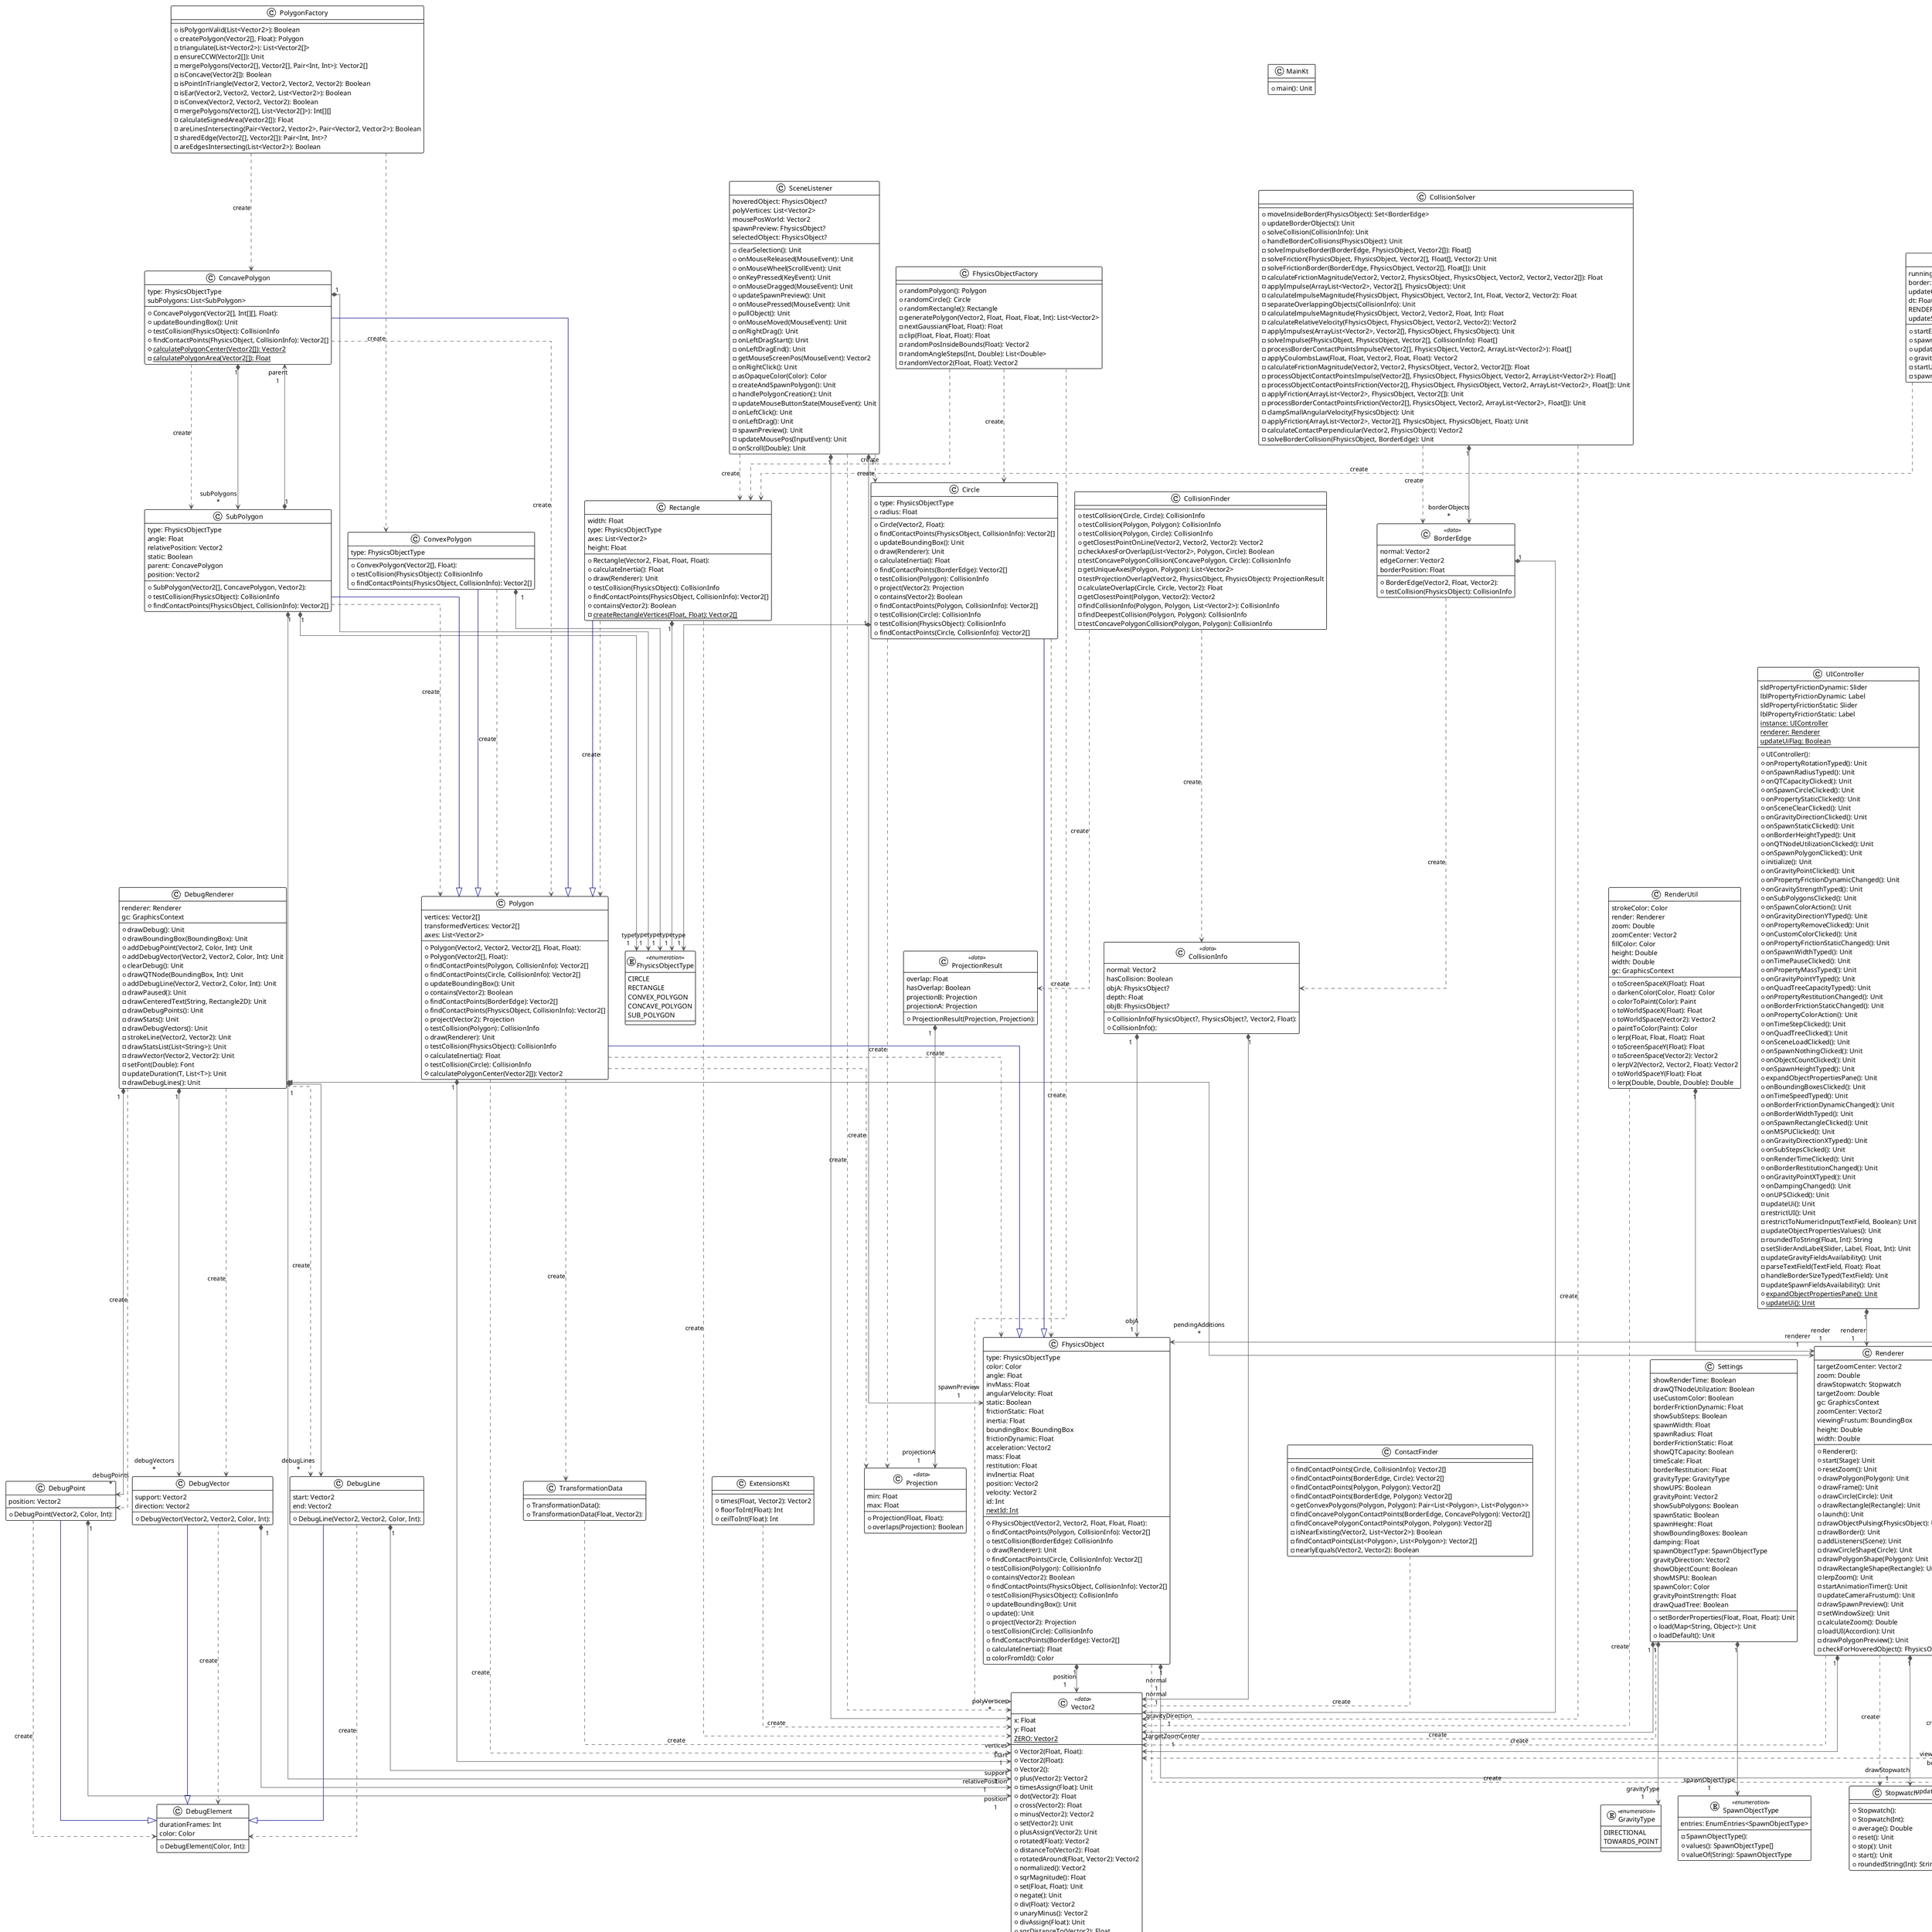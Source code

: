 @startuml

!theme plain
top to bottom direction
skinparam linetype ortho

class Circle {
    + type: FhysicsObjectType
    + radius: Float
    + Circle(Vector2, Float):
    + findContactPoints(FhysicsObject, CollisionInfo): Vector2[]
    + updateBoundingBox(): Unit
    + draw(Renderer): Unit
    + calculateInertia(): Float
    + findContactPoints(BorderEdge): Vector2[]
    + testCollision(Polygon): CollisionInfo
    + project(Vector2): Projection
    + contains(Vector2): Boolean
    + findContactPoints(Polygon, CollisionInfo): Vector2[]
    + testCollision(Circle): CollisionInfo
    + testCollision(FhysicsObject): CollisionInfo
    + findContactPoints(Circle, CollisionInfo): Vector2[]
}

class CollisionFinder {
    + testCollision(Circle, Circle): CollisionInfo
    + testCollision(Polygon, Polygon): CollisionInfo
    + testCollision(Polygon, Circle): CollisionInfo
    + getClosestPointOnLine(Vector2, Vector2, Vector2): Vector2
    - checkAxesForOverlap(List<Vector2>, Polygon, Circle): Boolean
    - testConcavePolygonCollision(ConcavePolygon, Circle): CollisionInfo
    - getUniqueAxes(Polygon, Polygon): List<Vector2>
    - testProjectionOverlap(Vector2, FhysicsObject, FhysicsObject): ProjectionResult
    - calculateOverlap(Circle, Circle, Vector2): Float
    - getClosestPoint(Polygon, Vector2): Vector2
    - findCollisionInfo(Polygon, Polygon, List<Vector2>): CollisionInfo
    - findDeepestCollision(Polygon, Polygon): CollisionInfo
    - testConcavePolygonCollision(Polygon, Polygon): CollisionInfo
}

class CollisionSolver {
    + moveInsideBorder(FhysicsObject): Set<BorderEdge>
    + updateBorderObjects(): Unit
    + solveCollision(CollisionInfo): Unit
    + handleBorderCollisions(FhysicsObject): Unit
    - solveImpulseBorder(BorderEdge, FhysicsObject, Vector2[]): Float[]
    - solveFriction(FhysicsObject, FhysicsObject, Vector2[], Float[], Vector2): Unit
    - solveFrictionBorder(BorderEdge, FhysicsObject, Vector2[], Float[]): Unit
    - calculateFrictionMagnitude(Vector2, Vector2, FhysicsObject, FhysicsObject, Vector2, Vector2, Vector2[]): Float
    - applyImpulse(ArrayList<Vector2>, Vector2[], FhysicsObject): Unit
    - calculateImpulseMagnitude(FhysicsObject, FhysicsObject, Vector2, Int, Float, Vector2, Vector2): Float
    - separateOverlappingObjects(CollisionInfo): Unit
    - calculateImpulseMagnitude(FhysicsObject, Vector2, Vector2, Float, Int): Float
    - calculateRelativeVelocity(FhysicsObject, FhysicsObject, Vector2, Vector2): Vector2
    - applyImpulses(ArrayList<Vector2>, Vector2[], FhysicsObject, FhysicsObject): Unit
    - solveImpulse(FhysicsObject, FhysicsObject, Vector2[], CollisionInfo): Float[]
    - processBorderContactPointsImpulse(Vector2[], FhysicsObject, Vector2, ArrayList<Vector2>): Float[]
    - applyCoulombsLaw(Float, Float, Vector2, Float, Float): Vector2
    - calculateFrictionMagnitude(Vector2, Vector2, FhysicsObject, Vector2, Vector2[]): Float
    - processObjectContactPointsImpulse(Vector2[], FhysicsObject, FhysicsObject, Vector2, ArrayList<Vector2>): Float[]
    - processObjectContactPointsFriction(Vector2[], FhysicsObject, FhysicsObject, Vector2, ArrayList<Vector2>, Float[]): Unit
    - applyFriction(ArrayList<Vector2>, FhysicsObject, Vector2[]): Unit
    - processBorderContactPointsFriction(Vector2[], FhysicsObject, Vector2, ArrayList<Vector2>, Float[]): Unit
    - clampSmallAngularVelocity(FhysicsObject): Unit
    - applyFriction(ArrayList<Vector2>, Vector2[], FhysicsObject, FhysicsObject, Float): Unit
    - calculateContactPerpendicular(Vector2, FhysicsObject): Vector2
    - solveBorderCollision(FhysicsObject, BorderEdge): Unit
}

class ConcavePolygon {
    type: FhysicsObjectType
    subPolygons: List<SubPolygon>
    + ConcavePolygon(Vector2[], Int[][], Float):
    + updateBoundingBox(): Unit
    + testCollision(FhysicsObject): CollisionInfo
    + findContactPoints(FhysicsObject, CollisionInfo): Vector2[]
    {static} # calculatePolygonCenter(Vector2[]): Vector2
    {static} - calculatePolygonArea(Vector2[]): Float
}

class ContactFinder {
    + findContactPoints(Circle, CollisionInfo): Vector2[]
    + findContactPoints(BorderEdge, Circle): Vector2[]
    + findContactPoints(Polygon, Polygon): Vector2[]
    + findContactPoints(BorderEdge, Polygon): Vector2[]
    + getConvexPolygons(Polygon, Polygon): Pair<List<Polygon>, List<Polygon>>
    - findConcavePolygonContactPoints(BorderEdge, ConcavePolygon): Vector2[]
    - findConcavePolygonContactPoints(Polygon, Polygon): Vector2[]
    - isNearExisting(Vector2, List<Vector2>): Boolean
    - findContactPoints(List<Polygon>, List<Polygon>): Vector2[]
    - nearlyEquals(Vector2, Vector2): Boolean
}

class ConvexPolygon {
    type: FhysicsObjectType
    + ConvexPolygon(Vector2[], Float):
    + testCollision(FhysicsObject): CollisionInfo
    + findContactPoints(FhysicsObject, CollisionInfo): Vector2[]
}

class DebugElement {
    durationFrames: Int
    color: Color
    + DebugElement(Color, Int):
}

class DebugLine {
    start: Vector2
    end: Vector2
    + DebugLine(Vector2, Vector2, Color, Int):
}

class DebugPoint {
    position: Vector2
    + DebugPoint(Vector2, Color, Int):
}

class DebugRenderer {
   renderer: Renderer
   gc: GraphicsContext
    + drawDebug(): Unit
    + drawBoundingBox(BoundingBox): Unit
    + addDebugPoint(Vector2, Color, Int): Unit
    + addDebugVector(Vector2, Vector2, Color, Int): Unit
    + clearDebug(): Unit
    + drawQTNode(BoundingBox, Int): Unit
    + addDebugLine(Vector2, Vector2, Color, Int): Unit
    - drawPaused(): Unit
    - drawCenteredText(String, Rectangle2D): Unit
    - drawDebugPoints(): Unit
    - drawStats(): Unit
    - drawDebugVectors(): Unit
    - strokeLine(Vector2, Vector2): Unit
    - drawStatsList(List<String>): Unit
    - drawVector(Vector2, Vector2): Unit
    - setFont(Double): Font
    - updateDuration(T, List<T>): Unit
    - drawDebugLines(): Unit
}

class DebugVector {
    support: Vector2
    direction: Vector2
    + DebugVector(Vector2, Vector2, Color, Int):
}

class ExtensionsKt {
    + times(Float, Vector2): Vector2
    + floorToInt(Float): Int
    + ceilToInt(Float): Int
}

class FhysicsCore {
    running: Boolean
    border: BoundingBox
    updateCount: Int
    dt: Float
    RENDER_LOCK: ReentrantLock
    updateStopwatch: Stopwatch
    + startEverything(): Unit
    + spawn(FhysicsObject[]): List<FhysicsObject>
    + update(): Unit
    + gravityAt(Vector2): Vector2
    - startUpdateLoop(): Unit
    - spawn(List<FhysicsObject>): List<FhysicsObject>
}

class FhysicsObject {
    type: FhysicsObjectType
    color: Color
    angle: Float
    invMass: Float
    angularVelocity: Float
    static: Boolean
    frictionStatic: Float
    inertia: Float
    boundingBox: BoundingBox
    frictionDynamic: Float
    acceleration: Vector2
    mass: Float
    restitution: Float
    invInertia: Float
    position: Vector2
    velocity: Vector2
    id: Int
    {static} nextId: Int
    # FhysicsObject(Vector2, Vector2, Float, Float, Float):
    + findContactPoints(Polygon, CollisionInfo): Vector2[]
    + testCollision(BorderEdge): CollisionInfo
    + draw(Renderer): Unit
    + findContactPoints(Circle, CollisionInfo): Vector2[]
    + testCollision(Polygon): CollisionInfo
    + contains(Vector2): Boolean
    + findContactPoints(FhysicsObject, CollisionInfo): Vector2[]
    + testCollision(FhysicsObject): CollisionInfo
    + updateBoundingBox(): Unit
    + update(): Unit
    + project(Vector2): Projection
    + testCollision(Circle): CollisionInfo
    + findContactPoints(BorderEdge): Vector2[]
    + calculateInertia(): Float
    - colorFromId(): Color
}

class FhysicsObjectFactory {
    + randomPolygon(): Polygon
    + randomCircle(): Circle
    + randomRectangle(): Rectangle
    - generatePolygon(Vector2, Float, Float, Float, Int): List<Vector2>
    - nextGaussian(Float, Float): Float
    - clip(Float, Float, Float): Float
    - randomPosInsideBounds(Float): Vector2
    - randomAngleSteps(Int, Double): List<Double>
    - randomVector2(Float, Float): Vector2
}
enum FhysicsObjectType << enumeration >> {
    CIRCLE
    RECTANGLE
    CONVEX_POLYGON
    CONCAVE_POLYGON
    SUB_POLYGON
}
enum GravityType << enumeration >> {
    DIRECTIONAL
    TOWARDS_POINT
}

class IndexedFreeList<T> {
    + IndexedFreeList():
    + IndexedFreeList(T):
    + free(Int): Unit
    + clear(): Unit
    + get(Int): T
    + capacity(): Int
    + usedCount(): Int
    + iterator(): Iterator<T>
    + add(T): Int
    + indexOf(T): Int
}

class MainKt {
    + main(): Unit
}

class PerformanceTester {
    + testPerformanceAverage(List<PerformanceTestScenario>, File, Int, Int): List<PerformanceTestResult>
    + testPerformance(List<PerformanceTestScenario>, Int): List<PerformanceTestResult>
    {static} + randomPhysicsScenarioSetup(String, () -> List<FhysicsObject>, BoundingBox): PerformanceTestScenario
    {static} + idealPhysicsScenarioSetup(String, () -> List<FhysicsObject>, BoundingBox): PerformanceTestScenario
}

class PerformanceTesterKt {
    + parseArgs(String[]): Triple<Int, Int, Int>
    + main(String[]): Unit
}

class Polygon {
    vertices: Vector2[]
    transformedVertices: Vector2[]
    axes: List<Vector2>
    + Polygon(Vector2, Vector2, Vector2[], Float, Float):
    + Polygon(Vector2[], Float):
    + findContactPoints(Polygon, CollisionInfo): Vector2[]
    + findContactPoints(Circle, CollisionInfo): Vector2[]
    + updateBoundingBox(): Unit
    + contains(Vector2): Boolean
    + findContactPoints(BorderEdge): Vector2[]
    + findContactPoints(FhysicsObject, CollisionInfo): Vector2[]
    + project(Vector2): Projection
    + testCollision(Polygon): CollisionInfo
    + draw(Renderer): Unit
    + testCollision(FhysicsObject): CollisionInfo
    + calculateInertia(): Float
    + testCollision(Circle): CollisionInfo
    # calculatePolygonCenter(Vector2[]): Vector2
}

class PolygonFactory {
    + isPolygonValid(List<Vector2>): Boolean
    + createPolygon(Vector2[], Float): Polygon
    - triangulate(List<Vector2>): List<Vector2[]>
    - ensureCCW(Vector2[]): Unit
    - mergePolygons(Vector2[], Vector2[], Pair<Int, Int>): Vector2[]
    - isConcave(Vector2[]): Boolean
    - isPointInTriangle(Vector2, Vector2, Vector2, Vector2): Boolean
    - isEar(Vector2, Vector2, Vector2, List<Vector2>): Boolean
    - isConvex(Vector2, Vector2, Vector2): Boolean
    - mergePolygons(Vector2[], List<Vector2[]>): Int[][]
    - calculateSignedArea(Vector2[]): Float
    - areLinesIntersecting(Pair<Vector2, Vector2>, Pair<Vector2, Vector2>): Boolean
    - sharedEdge(Vector2[], Vector2[]): Pair<Int, Int>?
    - areEdgesIntersecting(List<Vector2>): Boolean
}

class QTDebugHelper {
    root: QTNode
    + getChildren(QTNode): QTNode[]
    + printTree(): Unit
    - addChildNodesToCollection(Int, Collection<QTNode>): Unit
    - getChildNodes(QTNode): List<QTNode>
    - printTree(QTNode, String, Boolean): Unit
    - printlnNode(QTNode): Unit
}

class QuadTree {
    objectCount: Int
    clearFlag: Boolean
    rebuildFlag: Boolean
    capacity: Int
    pendingRemovals: List<FhysicsObject>
    + update(): Unit
    + insert(FhysicsObject): Unit
    + query(Vector2): FhysicsObject?
    + rebuild(): Unit
    + clear(): Unit
    + shutdownThreadPool(): Unit
    + processPendingOperations(): Unit
    + getObjectCountInChildren(QTNode): Int
    + remove(FhysicsObject): Unit
    + drawObjects(Renderer): Unit
    + drawNodes(BoundingBox): Unit
    - insertPending(): Unit
    - removeIteratively(FhysicsObject): Unit
    - insertOverlappingObjects(QTNode, QTNode): Unit
    - updateFhysicsObjects(List<FhysicsObject>): Unit
    - removePending(): Unit
    - shouldSplitNode(QTNode): Boolean
    - totalRebuild(): Unit
    - getLeafNode(Vector2): QTNode
    - queryLeafObjects(QTNode, Vector2): FhysicsObject?
    - tryCollapseBranch(QTNode): Unit
    - moveObjectsToChildren(QTNode, Int): Unit
    - addNotContainedToList(QTNode, List<FhysicsObject>): Unit
    - addOverlappingChildrenToQueue(QTNode, BoundingBox, ArrayDeque<QTNode>): Unit
    - insertIntoLeaf(FhysicsObject, QTNode): Unit
    - createChildNodes(BoundingBox): Int
    - tryInsertRebuildList(List<FhysicsObject>, QTNode): Unit
    - trySplitNode(QTNode): Unit
    - findOverlappingLeaves(BoundingBox, QTNode): List<QTNode>
    - updateLeaf(QTNode): Unit
    - insertIteratively(FhysicsObject, QTNode): Unit
    - moveObjects(QTNode, QTNode): Unit
    - getChildren(QTNode): QTNode[]
    - handleCollisions(List<FhysicsObject>): Unit
    - convertToBranch(QTNode, Int): Unit
    - collapseBranch(QTNode): Unit
}

class Rectangle {
    width: Float
    type: FhysicsObjectType
    axes: List<Vector2>
    height: Float
    + Rectangle(Vector2, Float, Float, Float):
    + calculateInertia(): Float
    + draw(Renderer): Unit
    + testCollision(FhysicsObject): CollisionInfo
    + findContactPoints(FhysicsObject, CollisionInfo): Vector2[]
    + contains(Vector2): Boolean
    {static} - createRectangleVertices(Float, Float): Vector2[]
}

class RenderUtil {
    strokeColor: Color
    render: Renderer
    zoom: Double
    zoomCenter: Vector2
    fillColor: Color
    height: Double
    width: Double
    gc: GraphicsContext
    + toScreenSpaceX(Float): Float
    + darkenColor(Color, Float): Color
    + colorToPaint(Color): Paint
    + toWorldSpaceX(Float): Float
    + toWorldSpace(Vector2): Vector2
    + paintToColor(Paint): Color
    + lerp(Float, Float, Float): Float
    + toScreenSpaceY(Float): Float
    + toScreenSpace(Vector2): Vector2
    + lerpV2(Vector2, Vector2, Float): Vector2
    + toWorldSpaceY(Float): Float
    + lerp(Double, Double, Double): Double
}

class Renderer {
    targetZoomCenter: Vector2
    zoom: Double
    drawStopwatch: Stopwatch
    targetZoom: Double
    gc: GraphicsContext
    zoomCenter: Vector2
    viewingFrustum: BoundingBox
    height: Double
    width: Double
    + Renderer():
    + start(Stage): Unit
    + resetZoom(): Unit
    + drawPolygon(Polygon): Unit
    + drawFrame(): Unit
    + drawCircle(Circle): Unit
    + drawRectangle(Rectangle): Unit
    + launch(): Unit
    - drawObjectPulsing(FhysicsObject): Unit
    - drawBorder(): Unit
    - addListeners(Scene): Unit
    - drawCircleShape(Circle): Unit
    - drawPolygonShape(Polygon): Unit
    - drawRectangleShape(Rectangle): Unit
    - lerpZoom(): Unit
    - startAnimationTimer(): Unit
    - updateCameraFrustum(): Unit
    - drawSpawnPreview(): Unit
    - setWindowSize(): Unit
    - calculateZoom(): Double
    - loadUI(Accordion): Unit
    - drawPolygonPreview(): Unit
    - checkForHoveredObject(): FhysicsObject?
}

class SceneListener {
    hoveredObject: FhysicsObject?
    polyVertices: List<Vector2>
    mousePosWorld: Vector2
    spawnPreview: FhysicsObject?
    selectedObject: FhysicsObject?
    + clearSelection(): Unit
    + onMouseReleased(MouseEvent): Unit
    + onMouseWheel(ScrollEvent): Unit
    + onKeyPressed(KeyEvent): Unit
    + onMouseDragged(MouseEvent): Unit
    + updateSpawnPreview(): Unit
    + onMousePressed(MouseEvent): Unit
    + pullObject(): Unit
    + onMouseMoved(MouseEvent): Unit
    - onRightDrag(): Unit
    - onLeftDragStart(): Unit
    - onLeftDragEnd(): Unit
    - getMouseScreenPos(MouseEvent): Vector2
    - onRightClick(): Unit
    - asOpaqueColor(Color): Color
    - createAndSpawnPolygon(): Unit
    - handlePolygonCreation(): Unit
    - updateMouseButtonState(MouseEvent): Unit
    - onLeftClick(): Unit
    - onLeftDrag(): Unit
    - spawnPreview(): Unit
    - updateMousePos(InputEvent): Unit
    - onScroll(Double): Unit
}

class SceneManager {
    scenes: List<CustomScene>
    + loadPendingScene(): Unit
    + clearScene(): Unit
    + loadScene(String?): Unit
    - createScenes(): List<CustomScene>
}

class Settings {
    showRenderTime: Boolean
    drawQTNodeUtilization: Boolean
    useCustomColor: Boolean
    borderFrictionDynamic: Float
    showSubSteps: Boolean
    spawnWidth: Float
    spawnRadius: Float
    borderFrictionStatic: Float
    showQTCapacity: Boolean
    timeScale: Float
    borderRestitution: Float
    gravityType: GravityType
    showUPS: Boolean
    gravityPoint: Vector2
    showSubPolygons: Boolean
    spawnStatic: Boolean
    spawnHeight: Float
    showBoundingBoxes: Boolean
    damping: Float
    spawnObjectType: SpawnObjectType
    gravityDirection: Vector2
    showObjectCount: Boolean
    showMSPU: Boolean
    spawnColor: Color
    gravityPointStrength: Float
    drawQuadTree: Boolean
    + setBorderProperties(Float, Float, Float): Unit
    + load(Map<String, Object>): Unit
    + loadDefault(): Unit
}
enum SpawnObjectType << enumeration >> {
    - SpawnObjectType():
    + values(): SpawnObjectType[]
    + valueOf(String): SpawnObjectType
    entries: EnumEntries<SpawnObjectType>
}

class Stopwatch {
    + Stopwatch():
    + Stopwatch(Int):
    + average(): Double
    + reset(): Unit
    + stop(): Unit
    + start(): Unit
    + roundedString(Int): String
}

class SubPolygon {
    type: FhysicsObjectType
    angle: Float
    relativePosition: Vector2
    static: Boolean
    parent: ConcavePolygon
    position: Vector2
    + SubPolygon(Vector2[], ConcavePolygon, Vector2):
    + testCollision(FhysicsObject): CollisionInfo
    + findContactPoints(FhysicsObject, CollisionInfo): Vector2[]
}

class TransformationData {
    + TransformationData():
    + TransformationData(Float, Vector2):
}

class UIController {
    sldPropertyFrictionDynamic: Slider
    lblPropertyFrictionDynamic: Label
    sldPropertyFrictionStatic: Slider
    lblPropertyFrictionStatic: Label
    {static} instance: UIController
    {static} renderer: Renderer
    {static} updateUiFlag: Boolean
    + UIController():
    + onPropertyRotationTyped(): Unit
    + onSpawnRadiusTyped(): Unit
    + onQTCapacityClicked(): Unit
    + onSpawnCircleClicked(): Unit
    + onPropertyStaticClicked(): Unit
    + onSceneClearClicked(): Unit
    + onGravityDirectionClicked(): Unit
    + onSpawnStaticClicked(): Unit
    + onBorderHeightTyped(): Unit
    + onQTNodeUtilizationClicked(): Unit
    + onSpawnPolygonClicked(): Unit
    + initialize(): Unit
    + onGravityPointClicked(): Unit
    + onPropertyFrictionDynamicChanged(): Unit
    + onGravityStrengthTyped(): Unit
    + onSubPolygonsClicked(): Unit
    + onSpawnColorAction(): Unit
    + onGravityDirectionYTyped(): Unit
    + onPropertyRemoveClicked(): Unit
    + onCustomColorClicked(): Unit
    + onPropertyFrictionStaticChanged(): Unit
    + onSpawnWidthTyped(): Unit
    + onTimePauseClicked(): Unit
    + onPropertyMassTyped(): Unit
    + onGravityPointYTyped(): Unit
    + onQuadTreeCapacityTyped(): Unit
    + onPropertyRestitutionChanged(): Unit
    + onBorderFrictionStaticChanged(): Unit
    + onPropertyColorAction(): Unit
    + onTimeStepClicked(): Unit
    + onQuadTreeClicked(): Unit
    + onSceneLoadClicked(): Unit
    + onSpawnNothingClicked(): Unit
    + onObjectCountClicked(): Unit
    + onSpawnHeightTyped(): Unit
    + expandObjectPropertiesPane(): Unit
    + onBoundingBoxesClicked(): Unit
    + onTimeSpeedTyped(): Unit
    + onBorderFrictionDynamicChanged(): Unit
    + onBorderWidthTyped(): Unit
    + onSpawnRectangleClicked(): Unit
    + onMSPUClicked(): Unit
    + onGravityDirectionXTyped(): Unit
    + onSubStepsClicked(): Unit
    + onRenderTimeClicked(): Unit
    + onBorderRestitutionChanged(): Unit
    + onGravityPointXTyped(): Unit
    + onDampingChanged(): Unit
    + onUPSClicked(): Unit
    - updateUi(): Unit
    - restrictUI(): Unit
    - restrictToNumericInput(TextField, Boolean): Unit
    - updateObjectPropertiesValues(): Unit
    - roundedToString(Float, Int): String
    - setSliderAndLabel(Slider, Label, Float, Int): Unit
    - updateGravityFieldsAvailability(): Unit
    - parseTextField(TextField, Float): Float
    - handleBorderSizeTyped(TextField): Unit
    - updateSpawnFieldsAvailability(): Unit
    {static} + expandObjectPropertiesPane(): Unit
    {static} + updateUi(): Unit
}

class BorderEdge << data >> {
    normal: Vector2
    edgeCorner: Vector2
    borderPosition: Float
    + BorderEdge(Vector2, Float, Vector2):
    + testCollision(FhysicsObject): CollisionInfo
}

class BoundingBox << data >> {
    width: Float
    fromPolygon: Polygon
    fromCircle: Circle
    height: Float
    x: Float
    y: Float
    + BoundingBox():
    + BoundingBox(Float, Float, Float, Float):
    + contains(BoundingBox): Boolean
    + overlaps(BoundingBox): Boolean
    + contains(Vector2): Boolean
}

class CollisionInfo << data >> {
    normal: Vector2
    hasCollision: Boolean
    objA: FhysicsObject?
    depth: Float
    objB: FhysicsObject?
    + CollisionInfo(FhysicsObject?, FhysicsObject?, Vector2, Float):
    + CollisionInfo():
}

class CustomScene << data >> {
    settings: Map<String, Object>
    name: String
    objectCreation: () -> Unit
    + CustomScene(String, Map<String, Object>, () -> Unit):
    + load(): Unit
}

class FreeElement<T> << data >> {
    element: T?
    next: Int
    + FreeElement(T?, Int):
    + FreeElement():
}

class PerformanceTestResult << data >> {
    scenario: PerformanceTestScenario
    time: Long
    + PerformanceTestResult(PerformanceTestScenario, Long):
}

class PerformanceTestScenario << data >> {
    name: String
    borderProperties: PhysicalProperties
    objectProperties: PhysicalProperties
    objectCreation: () -> List<FhysicsObject>
    boundary: BoundingBox
    + PerformanceTestScenario(String, () -> List<FhysicsObject>, BoundingBox, PhysicalProperties, PhysicalProperties):
}

class PhysicalProperties << data >> {
    restitution: Float
    frictionStatic: Float
    frictionDynamic: Float
    + PhysicalProperties():
    + PhysicalProperties(Float, Float, Float):
}

class Projection << data >> {
    min: Float
    max: Float
    + Projection(Float, Float):
    + overlaps(Projection): Boolean
}

class ProjectionResult << data >> {
    overlap: Float
    hasOverlap: Boolean
    projectionB: Projection
    projectionA: Projection
    + ProjectionResult(Projection, Projection):
}

class QTNode << data >> {
    objects: List<FhysicsObject>
    leaf: Boolean
    bbox: BoundingBox
    index: Int
    + QTNode(BoundingBox):
    + convertToBranch(): Unit
    + convertToLeaf(): Unit
}

class Vector2 << data >> {
    x: Float
    y: Float
    {static} ZERO: Vector2
    + Vector2(Float, Float):
    + Vector2(Float):
    + Vector2():
    + plus(Vector2): Vector2
    + timesAssign(Float): Unit
    + dot(Vector2): Float
    + cross(Vector2): Float
    + minus(Vector2): Vector2
    + set(Vector2): Unit
    + plusAssign(Vector2): Unit
    + rotated(Float): Vector2
    + distanceTo(Vector2): Float
    + rotatedAround(Float, Vector2): Vector2
    + normalized(): Vector2
    + sqrMagnitude(): Float
    + set(Float, Float): Unit
    + negate(): Unit
    + div(Float): Vector2
    + unaryMinus(): Vector2
    + divAssign(Float): Unit
    + sqrDistanceTo(Vector2): Float
    + minusAssign(Vector2): Unit
    + magnitude(): Float
    + times(Float): Vector2
}

Circle                         -[#000082,plain]-^  FhysicsObject
Circle                         -[#595959,dashed]->  FhysicsObject                 : "«create»"
Circle                        "1" *-[#595959,plain]-> "type\n1" FhysicsObjectType
Circle                         -[#595959,dashed]->  Projection              : "«create»"
CollisionFinder                -[#595959,dashed]->  CollisionInfo           : "«create»"
CollisionFinder                -[#595959,dashed]->  ProjectionResult        : "«create»"
CollisionSolver                -[#595959,dashed]->  BorderEdge              : "«create»"
CollisionSolver               "1" *-[#595959,plain]-> "borderObjects\n*" BorderEdge
CollisionSolver                -[#595959,dashed]->  Vector2                 : "«create»"
ConcavePolygon                "1" *-[#595959,plain]-> "type\n1" FhysicsObjectType
ConcavePolygon                 -[#000082,plain]-^  Polygon
ConcavePolygon                 -[#595959,dashed]->  Polygon                       : "«create»"
ConcavePolygon                 -[#595959,dashed]->  SubPolygon                    : "«create»"
ConcavePolygon                "1" *-[#595959,plain]-> "subPolygons\n*" SubPolygon
ContactFinder                  -[#595959,dashed]->  Vector2                 : "«create»"
ConvexPolygon                 "1" *-[#595959,plain]-> "type\n1" FhysicsObjectType
ConvexPolygon                  -[#000082,plain]-^  Polygon
ConvexPolygon                  -[#595959,dashed]->  Polygon                       : "«create»"
DebugLine                      -[#000082,plain]-^  DebugElement
DebugLine                      -[#595959,dashed]->  DebugElement                  : "«create»"
DebugLine                     "1" *-[#595959,plain]-> "start\n1" Vector2
DebugPoint                     -[#000082,plain]-^  DebugElement
DebugPoint                     -[#595959,dashed]->  DebugElement                  : "«create»"
DebugPoint                    "1" *-[#595959,plain]-> "position\n1" Vector2
DebugRenderer                 "1" *-[#595959,plain]-> "debugLines\n*" DebugLine
DebugRenderer                  -[#595959,dashed]->  DebugLine                     : "«create»"
DebugRenderer                 "1" *-[#595959,plain]-> "debugPoints\n*" DebugPoint
DebugRenderer                  -[#595959,dashed]->  DebugPoint                    : "«create»"
DebugRenderer                 "1" *-[#595959,plain]-> "debugVectors\n*" DebugVector
DebugRenderer                  -[#595959,dashed]->  DebugVector                   : "«create»"
DebugRenderer                 "1" *-[#595959,plain]-> "renderer\n1" Renderer
DebugVector                    -[#000082,plain]-^  DebugElement
DebugVector                    -[#595959,dashed]->  DebugElement                  : "«create»"
DebugVector                   "1" *-[#595959,plain]-> "support\n1" Vector2
ExtensionsKt                   -[#595959,dashed]->  Vector2                 : "«create»"
FhysicsCore                    -[#595959,dashed]->  Rectangle                     : "«create»"
FhysicsCore                    -[#595959,dashed]->  Renderer                      : "«create»"
FhysicsCore                   "1" *-[#595959,plain]-> "updateStopwatch\n1" Stopwatch
FhysicsCore                    -[#595959,dashed]->  Stopwatch                     : "«create»"
FhysicsCore                    -[#595959,dashed]->  BoundingBox             : "«create»"
FhysicsCore                   "1" *-[#595959,plain]-> "BORDER\n1" BoundingBox
FhysicsCore                    -[#595959,dashed]->  Vector2                 : "«create»"
FhysicsObject                 "1" *-[#595959,plain]-> "boundingBox\n1" BoundingBox
FhysicsObject                  -[#595959,dashed]->  BoundingBox             : "«create»"
FhysicsObject                 "1" *-[#595959,plain]-> "position\n1" Vector2
FhysicsObjectFactory           -[#595959,dashed]->  Circle                        : "«create»"
FhysicsObjectFactory           -[#595959,dashed]->  Rectangle                     : "«create»"
FhysicsObjectFactory           -[#595959,dashed]->  Vector2                 : "«create»"
IndexedFreeList                -[#595959,dashed]->  FreeElement             : "«create»"
IndexedFreeList               "1" *-[#595959,plain]-> "data\n*" FreeElement
PerformanceTester              -[#595959,dashed]->  PerformanceTestResult   : "«create»"
PerformanceTester              -[#595959,dashed]->  PerformanceTestScenario : "«create»"
PerformanceTesterKt            -[#595959,dashed]->  BoundingBox             : "«create»"
PerformanceTesterKt           "1" *-[#595959,plain]-> "scenarioListShort\n*" PerformanceTestScenario
Polygon                        -[#000082,plain]-^  FhysicsObject
Polygon                        -[#595959,dashed]->  FhysicsObject                 : "«create»"
Polygon                        -[#595959,dashed]->  TransformationData          : "«create»"
Polygon                        -[#595959,dashed]->  Projection              : "«create»"
Polygon                        -[#595959,dashed]->  Vector2                 : "«create»"
Polygon                       "1" *-[#595959,plain]-> "vertices\n*" Vector2
PolygonFactory                 -[#595959,dashed]->  ConcavePolygon                : "«create»"
PolygonFactory                 -[#595959,dashed]->  ConvexPolygon                 : "«create»"
QTDebugHelper                  +-[#820000,plain]-  QuadTree
QuadTree                      "1" *-[#595959,plain]-> "pendingAdditions\n*" FhysicsObject
QuadTree                      "1" *-[#595959,plain]-> "objectLists\n1" IndexedFreeList
QuadTree                       -[#595959,dashed]->  IndexedFreeList               : "«create»"
QuadTree                       -[#595959,dashed]->  BoundingBox             : "«create»"
QuadTree                      "1" *-[#595959,plain]-> "nodes\n*" QTNode
QuadTree                       -[#595959,dashed]->  QTNode                  : "«create»"
Rectangle                     "1" *-[#595959,plain]-> "type\n1" FhysicsObjectType
Rectangle                      -[#000082,plain]-^  Polygon
Rectangle                      -[#595959,dashed]->  Polygon                       : "«create»"
Rectangle                      -[#595959,dashed]->  Vector2                 : "«create»"
RenderUtil                    "1" *-[#595959,plain]-> "render\n1" Renderer
RenderUtil                     -[#595959,dashed]->  Vector2                 : "«create»"
Renderer                       -[#595959,dashed]->  Stopwatch                     : "«create»"
Renderer                      "1" *-[#595959,plain]-> "drawStopwatch\n1" Stopwatch
Renderer                      "1" *-[#595959,plain]-> "viewingFrustum\n1" BoundingBox
Renderer                       -[#595959,dashed]->  BoundingBox             : "«create»"
Renderer                       -[#595959,dashed]->  Vector2                 : "«create»"
Renderer                      "1" *-[#595959,plain]-> "targetZoomCenter\n1" Vector2
SceneListener                  -[#595959,dashed]->  Circle                        : "«create»"
SceneListener                 "1" *-[#595959,plain]-> "spawnPreview\n1" FhysicsObject
SceneListener                  -[#595959,dashed]->  Rectangle                     : "«create»"
SceneListener                  -[#595959,dashed]->  Vector2                 : "«create»"
SceneListener                 "1" *-[#595959,plain]-> "polyVertices\n*" Vector2
SceneManager                   -[#595959,dashed]->  CustomScene             : "«create»"
SceneManager                  "1" *-[#595959,plain]-> "scenes\n*" CustomScene
Settings                      "1" *-[#595959,plain]-> "gravityType\n1" GravityType
Settings                      "1" *-[#595959,plain]-> "spawnObjectType\n1" SpawnObjectType
Settings                      "1" *-[#595959,plain]-> "gravityDirection\n1" Vector2
Settings                       -[#595959,dashed]->  Vector2                 : "«create»"
SubPolygon                    "1" *-[#595959,plain]-> "parent\n1" ConcavePolygon
SubPolygon                    "1" *-[#595959,plain]-> "type\n1" FhysicsObjectType
SubPolygon                     -[#000082,plain]-^  Polygon
SubPolygon                     -[#595959,dashed]->  Polygon                       : "«create»"
SubPolygon                    "1" *-[#595959,plain]-> "relativePosition\n1" Vector2
TransformationData             -[#595959,dashed]->  Vector2                 : "«create»"
UIController                  "1" *-[#595959,plain]-> "renderer\n1" Renderer
BorderEdge               -[#595959,dashed]->  CollisionInfo           : "«create»"
BorderEdge              "1" *-[#595959,plain]-> "normal\n1" Vector2
CollisionInfo           "1" *-[#595959,plain]-> "objA\n1" FhysicsObject
CollisionInfo           "1" *-[#595959,plain]-> "normal\n1" Vector2
FreeElement              +-[#820000,plain]-  IndexedFreeList
PerformanceTestResult   "1" *-[#595959,plain]-> "scenario\n1" PerformanceTestScenario
PerformanceTestScenario  -[#595959,dashed]->  BoundingBox             : "«create»"
PerformanceTestScenario "1" *-[#595959,plain]-> "boundary\n1" BoundingBox
PerformanceTestScenario "1" *-[#595959,plain]-> "objectProperties\n1" PhysicalProperties
PerformanceTestScenario  -[#595959,dashed]->  PhysicalProperties      : "«create»"
ProjectionResult        "1" *-[#595959,plain]-> "projectionA\n1" Projection
QTNode                   +-[#820000,plain]-  QuadTree
QTNode                  "1" *-[#595959,plain]-> "bbox\n1" BoundingBox
@enduml

